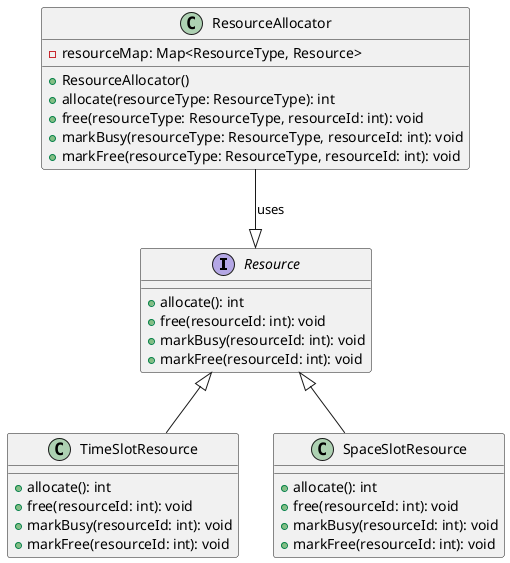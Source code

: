 @startuml Resource

interface Resource {
  + allocate(): int
  + free(resourceId: int): void
  + markBusy(resourceId: int): void
  + markFree(resourceId: int): void
}

class TimeSlotResource {
  + allocate(): int
  + free(resourceId: int): void
  + markBusy(resourceId: int): void
  + markFree(resourceId: int): void
}

class SpaceSlotResource {
  + allocate(): int
  + free(resourceId: int): void
  + markBusy(resourceId: int): void
  + markFree(resourceId: int): void
}

class ResourceAllocator {
  - resourceMap: Map<ResourceType, Resource>
  + ResourceAllocator()
  + allocate(resourceType: ResourceType): int
  + free(resourceType: ResourceType, resourceId: int): void
  + markBusy(resourceType: ResourceType, resourceId: int): void
  + markFree(resourceType: ResourceType, resourceId: int): void
}



Resource <|-- TimeSlotResource
Resource <|-- SpaceSlotResource
ResourceAllocator --|> Resource : uses


@enduml
